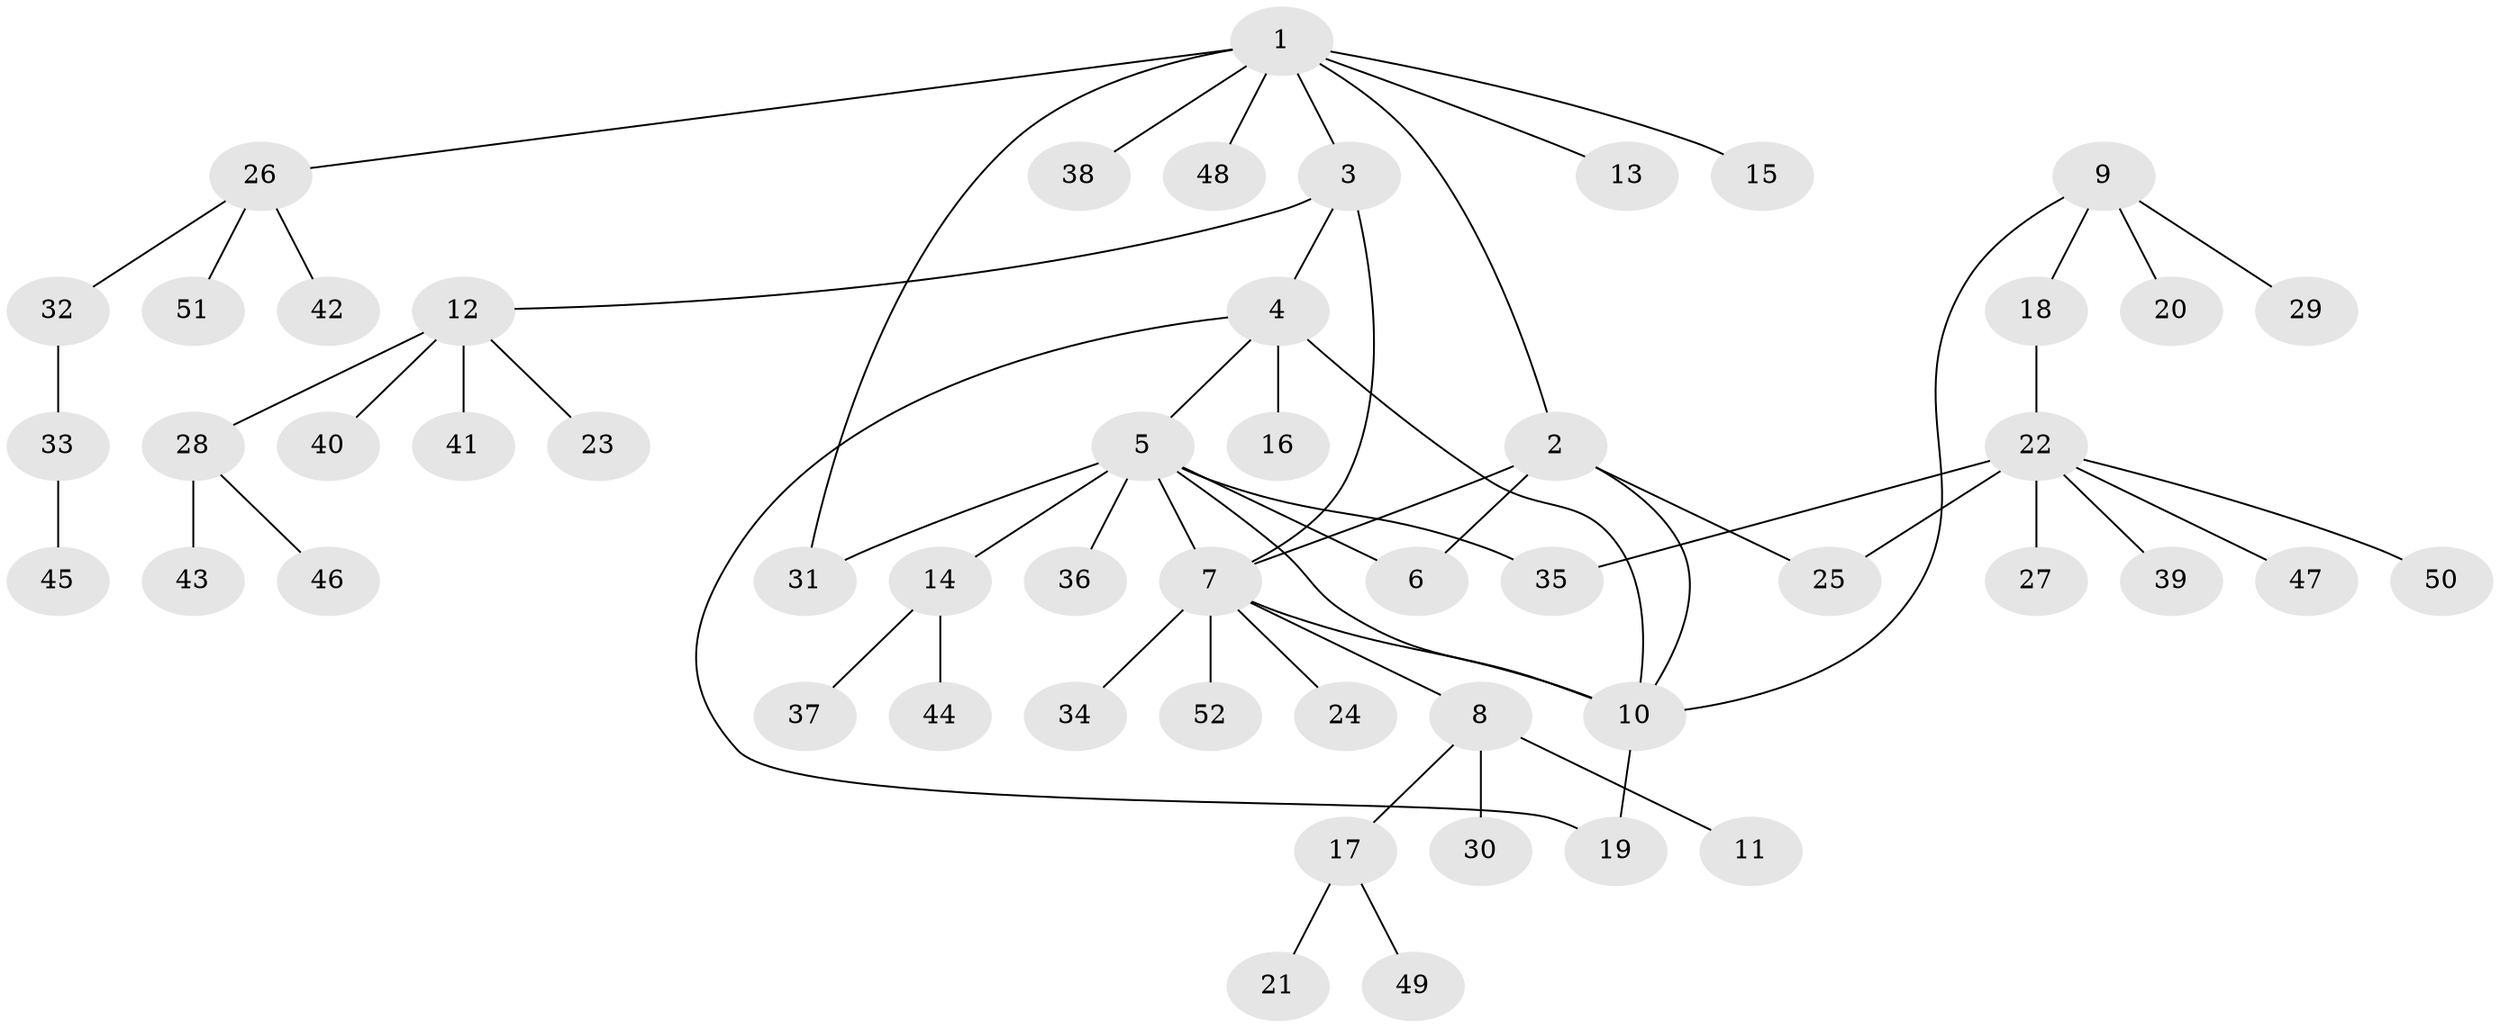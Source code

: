 // coarse degree distribution, {4: 0.11538461538461539, 5: 0.07692307692307693, 6: 0.07692307692307693, 3: 0.15384615384615385, 2: 0.19230769230769232, 1: 0.38461538461538464}
// Generated by graph-tools (version 1.1) at 2025/52/03/04/25 22:52:22]
// undirected, 52 vertices, 61 edges
graph export_dot {
  node [color=gray90,style=filled];
  1;
  2;
  3;
  4;
  5;
  6;
  7;
  8;
  9;
  10;
  11;
  12;
  13;
  14;
  15;
  16;
  17;
  18;
  19;
  20;
  21;
  22;
  23;
  24;
  25;
  26;
  27;
  28;
  29;
  30;
  31;
  32;
  33;
  34;
  35;
  36;
  37;
  38;
  39;
  40;
  41;
  42;
  43;
  44;
  45;
  46;
  47;
  48;
  49;
  50;
  51;
  52;
  1 -- 2;
  1 -- 3;
  1 -- 13;
  1 -- 15;
  1 -- 26;
  1 -- 31;
  1 -- 38;
  1 -- 48;
  2 -- 6;
  2 -- 7;
  2 -- 10;
  2 -- 25;
  3 -- 4;
  3 -- 7;
  3 -- 12;
  4 -- 5;
  4 -- 10;
  4 -- 16;
  4 -- 19;
  5 -- 6;
  5 -- 7;
  5 -- 10;
  5 -- 14;
  5 -- 31;
  5 -- 35;
  5 -- 36;
  7 -- 8;
  7 -- 10;
  7 -- 24;
  7 -- 34;
  7 -- 52;
  8 -- 11;
  8 -- 17;
  8 -- 30;
  9 -- 10;
  9 -- 18;
  9 -- 20;
  9 -- 29;
  10 -- 19;
  12 -- 23;
  12 -- 28;
  12 -- 40;
  12 -- 41;
  14 -- 37;
  14 -- 44;
  17 -- 21;
  17 -- 49;
  18 -- 22;
  22 -- 25;
  22 -- 27;
  22 -- 35;
  22 -- 39;
  22 -- 47;
  22 -- 50;
  26 -- 32;
  26 -- 42;
  26 -- 51;
  28 -- 43;
  28 -- 46;
  32 -- 33;
  33 -- 45;
}
